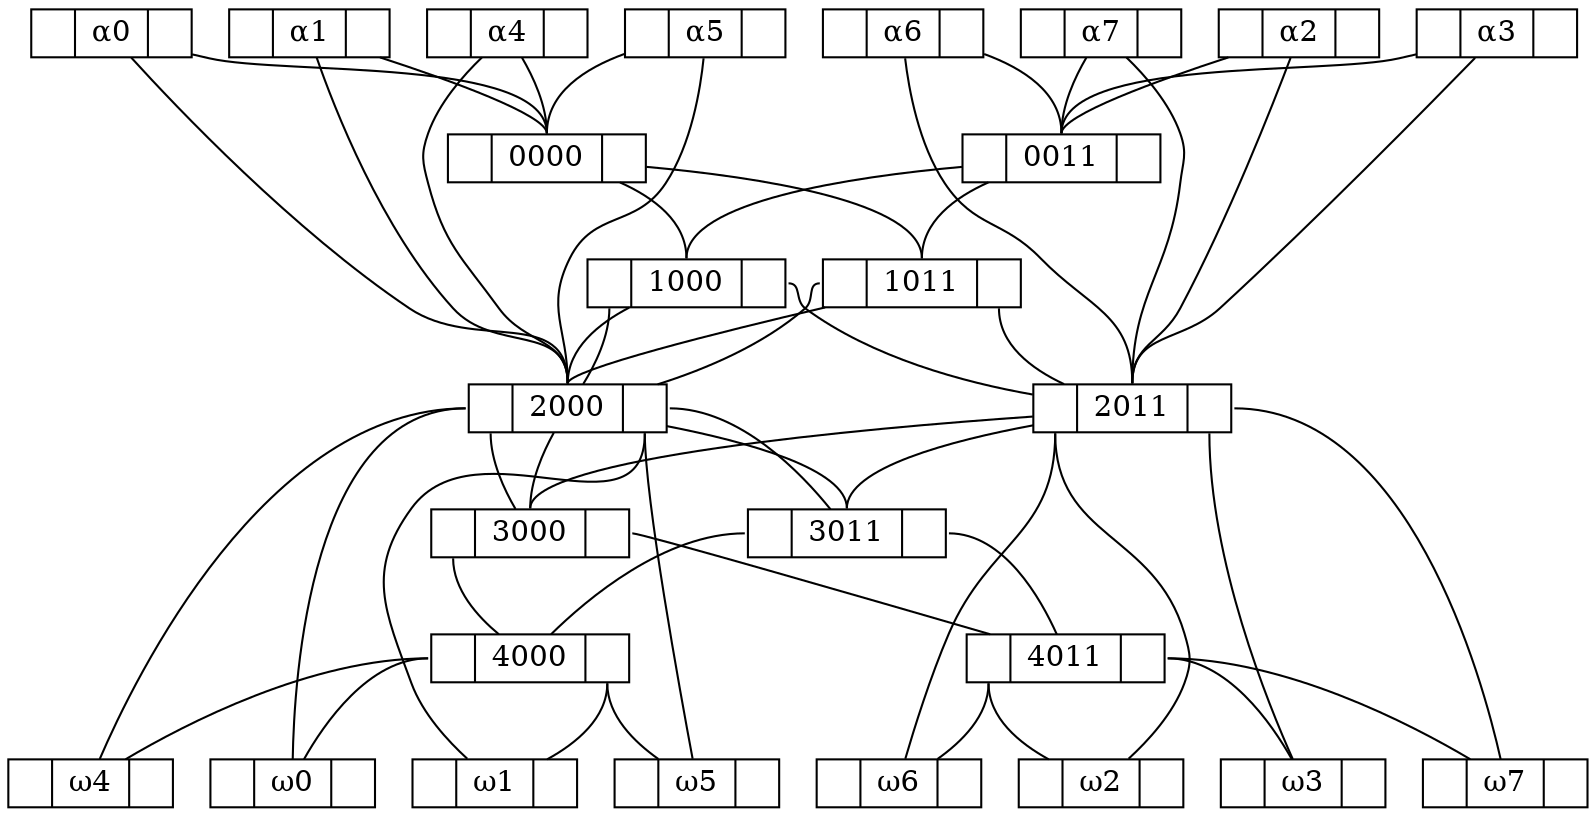 graph "8 binairy tree general" {
	node [height=.1 shape=record]
	"α000" [label="<f0> |<f1> α0|<f2>"]
	"ω000" [label="<f0> |<f1> ω0|<f2>"]
	"α001" [label="<f0> |<f1> α1|<f2>"]
	"ω001" [label="<f0> |<f1> ω1|<f2>"]
	"α010" [label="<f0> |<f1> α2|<f2>"]
	"ω010" [label="<f0> |<f1> ω2|<f2>"]
	"α011" [label="<f0> |<f1> α3|<f2>"]
	"ω011" [label="<f0> |<f1> ω3|<f2>"]
	"α100" [label="<f0> |<f1> α4|<f2>"]
	"ω100" [label="<f0> |<f1> ω4|<f2>"]
	"α101" [label="<f0> |<f1> α5|<f2>"]
	"ω101" [label="<f0> |<f1> ω5|<f2>"]
	"α110" [label="<f0> |<f1> α6|<f2>"]
	"ω110" [label="<f0> |<f1> ω6|<f2>"]
	"α111" [label="<f0> |<f1> α7|<f2>"]
	"ω111" [label="<f0> |<f1> ω7|<f2>"]
	0000 [label="<f0> |<f1> 0000|<f2>"]
	"α000" -- 0000:f1
	"α001" -- 0000:f1
	0011 [label="<f0> |<f1> 0011|<f2>"]
	"α010" -- 0011:f1
	"α011" -- 0011:f1
	2000 [label="<f0> |<f1> 2000|<f2>"]
	2000:f0 -- "ω000"
	2000:f2 -- "ω001"
	2011 [label="<f0> |<f1> 2011|<f2>"]
	2011:f0 -- "ω010"
	2011:f2 -- "ω011"
	1000 [label="<f0> |<f1> 1000|<f2>"]
	0000 -- 1000:f1
	0011 -- 1000:f1
	1000:f0 -- 2000
	1000:f2 -- 2011
	0000 [label="<f0> |<f1> 0000|<f2>"]
	"α100" -- 0000:f1
	"α101" -- 0000:f1
	0011 [label="<f0> |<f1> 0011|<f2>"]
	"α110" -- 0011:f1
	"α111" -- 0011:f1
	2000 [label="<f0> |<f1> 2000|<f2>"]
	2000:f0 -- "ω100"
	2000:f2 -- "ω101"
	2011 [label="<f0> |<f1> 2011|<f2>"]
	2011:f0 -- "ω110"
	2011:f2 -- "ω111"
	1011 [label="<f0> |<f1> 1011|<f2>"]
	0000 -- 1011:f1
	0011 -- 1011:f1
	1011:f0 -- 2000
	1011:f2 -- 2011
	2000 [label="<f0> |<f1> 2000|<f2>"]
	"α000" -- 2000:f1
	"α001" -- 2000:f1
	2011 [label="<f0> |<f1> 2011|<f2>"]
	"α010" -- 2011:f1
	"α011" -- 2011:f1
	4000 [label="<f0> |<f1> 4000|<f2>"]
	4000:f0 -- "ω000"
	4000:f2 -- "ω001"
	4011 [label="<f0> |<f1> 4011|<f2>"]
	4011:f0 -- "ω010"
	4011:f2 -- "ω011"
	3000 [label="<f0> |<f1> 3000|<f2>"]
	2000 -- 3000:f1
	2011 -- 3000:f1
	3000:f0 -- 4000
	3000:f2 -- 4011
	2000 [label="<f0> |<f1> 2000|<f2>"]
	"α100" -- 2000:f1
	"α101" -- 2000:f1
	2011 [label="<f0> |<f1> 2011|<f2>"]
	"α110" -- 2011:f1
	"α111" -- 2011:f1
	4000 [label="<f0> |<f1> 4000|<f2>"]
	4000:f0 -- "ω100"
	4000:f2 -- "ω101"
	4011 [label="<f0> |<f1> 4011|<f2>"]
	4011:f0 -- "ω110"
	4011:f2 -- "ω111"
	3011 [label="<f0> |<f1> 3011|<f2>"]
	2000 -- 3011:f1
	2011 -- 3011:f1
	3011:f0 -- 4000
	3011:f2 -- 4011
	2000 [label="<f0> |<f1> 2000|<f2>"]
	1000 -- 2000:f1
	1011 -- 2000:f1
	2000:f0 -- 3000
	2000:f2 -- 3011
}
